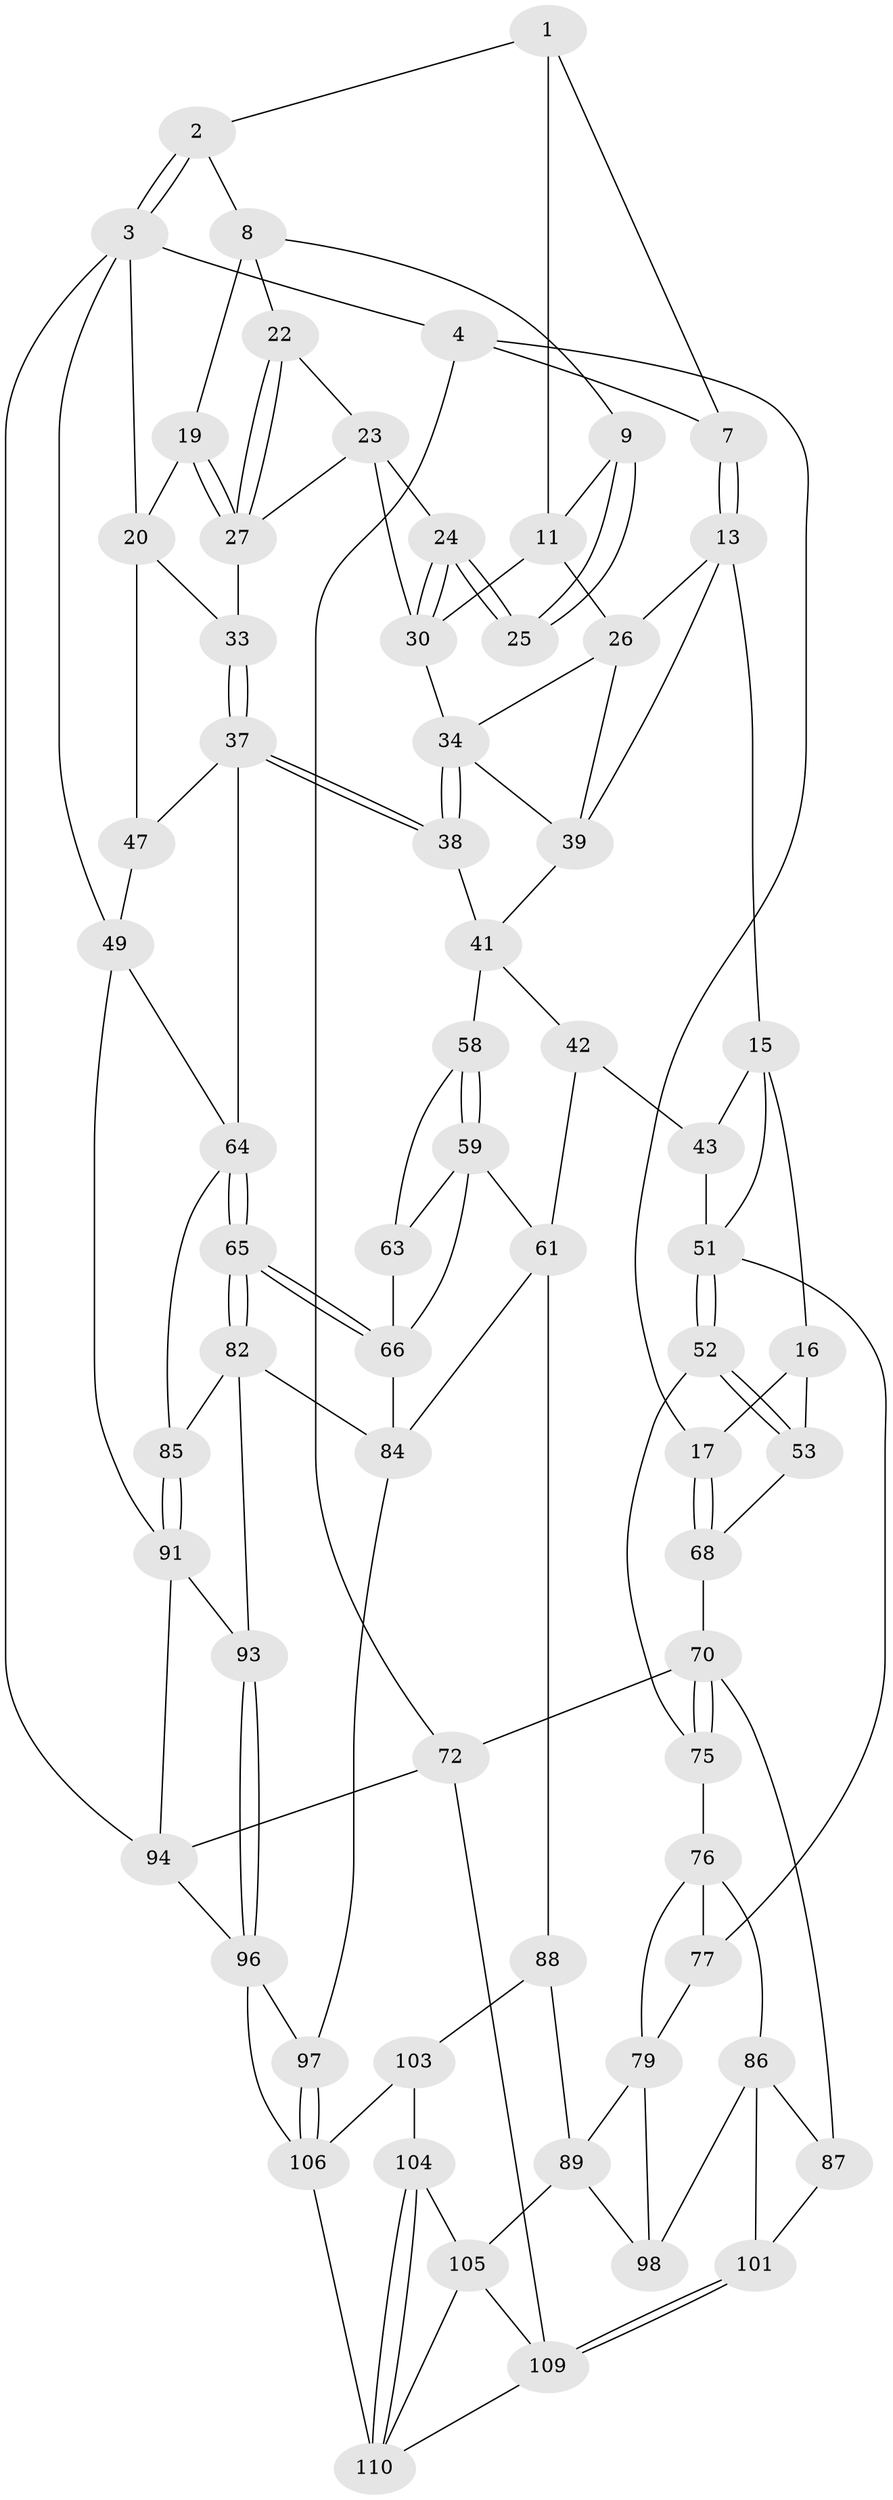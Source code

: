 // original degree distribution, {3: 0.043859649122807015, 4: 0.23684210526315788, 6: 0.2719298245614035, 5: 0.4473684210526316}
// Generated by graph-tools (version 1.1) at 2025/42/03/06/25 10:42:36]
// undirected, 68 vertices, 143 edges
graph export_dot {
graph [start="1"]
  node [color=gray90,style=filled];
  1 [pos="+0.6208882243857246+0",super="+6"];
  2 [pos="+0.782001722684152+0"];
  3 [pos="+1+0",super="+21"];
  4 [pos="+0+0",super="+5"];
  7 [pos="+0.4132393244407702+0.03355180327009126"];
  8 [pos="+0.7827298328730716+0",super="+18"];
  9 [pos="+0.6959775826787842+0.010009876583379922",super="+10"];
  11 [pos="+0.5906818944463487+0.15625123085049758",super="+12"];
  13 [pos="+0.3833645466945541+0.14686060668899967",super="+14"];
  15 [pos="+0.28318534600429984+0.181017693328986",super="+44"];
  16 [pos="+0+0"];
  17 [pos="+0+0"];
  19 [pos="+0.9418149279361819+0.1431436015447952"];
  20 [pos="+0.9666626825367348+0.15197281763438175",super="+32"];
  22 [pos="+0.8042305432320845+0.06708262045345631"];
  23 [pos="+0.7614572639360284+0.11816005914651578",super="+29"];
  24 [pos="+0.7284194079385803+0.13746229161447507"];
  25 [pos="+0.7224742835789882+0.1282026873107775"];
  26 [pos="+0.5280959360541764+0.1636958894637074",super="+36"];
  27 [pos="+0.8295354080415577+0.20385046580362523",super="+28"];
  30 [pos="+0.7026053714365906+0.1978945228752524",super="+31"];
  33 [pos="+0.8339572051469489+0.27109790701380276"];
  34 [pos="+0.6801423284411257+0.292655534620633",super="+35"];
  37 [pos="+0.7207949685232888+0.3752185364236669",super="+48"];
  38 [pos="+0.6957471734571296+0.35948872484840577",super="+45"];
  39 [pos="+0.5110788999401471+0.27970439215746634",super="+40"];
  41 [pos="+0.4931586156071848+0.3572807072112073",super="+46"];
  42 [pos="+0.47829754006766423+0.362878203016956",super="+57"];
  43 [pos="+0.3726918952371329+0.37165685933482345",super="+55"];
  47 [pos="+0.9281760508105702+0.3222140652686127"];
  49 [pos="+1+0.47308088743971655",super="+50"];
  51 [pos="+0.16646932188899521+0.4433098628625258",super="+56"];
  52 [pos="+0.16055959911102605+0.44111988235441185",super="+74"];
  53 [pos="+0.14901863090189227+0.4264917775406965",super="+54"];
  58 [pos="+0.5251448283016961+0.49189195266178937"];
  59 [pos="+0.5253918347261199+0.5207696942377482",super="+60"];
  61 [pos="+0.4049246384724693+0.6715228013010305",super="+62"];
  63 [pos="+0.6070077699138371+0.45172743815341615",super="+67"];
  64 [pos="+0.771735820336948+0.48930493236566436",super="+73"];
  65 [pos="+0.7517176063198882+0.5141047030134147"];
  66 [pos="+0.6655245869827379+0.5346069177371331",super="+81"];
  68 [pos="+0+0.27945501746670826",super="+69"];
  70 [pos="+0+0.497025903379839",super="+71"];
  72 [pos="+0+1"];
  75 [pos="+0+0.4987013534559868"];
  76 [pos="+0.02199304286088207+0.5690936976194121",super="+80"];
  77 [pos="+0.03548938599116343+0.5605778101644227",super="+78"];
  79 [pos="+0.09622145154462355+0.6950259711643197",super="+90"];
  82 [pos="+0.7384081097650785+0.6414392109850386",super="+83"];
  84 [pos="+0.6268873499668242+0.6910219701032478",super="+95"];
  85 [pos="+0.8858498170785687+0.6468187169905288"];
  86 [pos="+0.04813957753803993+0.7057153529373639",super="+99"];
  87 [pos="+0+0.7277718706890649"];
  88 [pos="+0.22751799614435037+0.7398467258126993",super="+102"];
  89 [pos="+0.20416771933077696+0.7416526762293447",super="+100"];
  91 [pos="+1+0.7487486031450691",super="+92"];
  93 [pos="+0.8131666006700757+0.8224991047890698"];
  94 [pos="+1+1"];
  96 [pos="+0.7375080969451497+0.9465116318287029",super="+114"];
  97 [pos="+0.47069309277899585+0.7674739546229965"];
  98 [pos="+0.07802775462558492+0.8396523149671469"];
  101 [pos="+0.051090364563985566+0.8739212682093379"];
  103 [pos="+0.23717955299562318+0.8928526251795696",super="+107"];
  104 [pos="+0.21498267987730885+0.8991417242935298"];
  105 [pos="+0.15462064098913972+0.8623651208610517",super="+108"];
  106 [pos="+0.37440101664892983+1",super="+111"];
  109 [pos="+0.05713556832182907+0.9327724142586911",super="+113"];
  110 [pos="+0.18847426392576494+0.952128645381896",super="+112"];
  1 -- 2;
  1 -- 11;
  1 -- 7;
  2 -- 3;
  2 -- 3;
  2 -- 8;
  3 -- 4;
  3 -- 94;
  3 -- 49;
  3 -- 20;
  4 -- 17;
  4 -- 72;
  4 -- 7;
  7 -- 13;
  7 -- 13;
  8 -- 9;
  8 -- 19;
  8 -- 22;
  9 -- 25 [weight=2];
  9 -- 25;
  9 -- 11;
  11 -- 26;
  11 -- 30;
  13 -- 26;
  13 -- 15;
  13 -- 39;
  15 -- 16;
  15 -- 51;
  15 -- 43;
  16 -- 17;
  16 -- 53;
  17 -- 68;
  17 -- 68;
  19 -- 20;
  19 -- 27;
  19 -- 27;
  20 -- 33;
  20 -- 47;
  22 -- 23;
  22 -- 27;
  22 -- 27;
  23 -- 24;
  23 -- 27;
  23 -- 30;
  24 -- 25;
  24 -- 25;
  24 -- 30;
  24 -- 30;
  26 -- 34;
  26 -- 39;
  27 -- 33;
  30 -- 34;
  33 -- 37;
  33 -- 37;
  34 -- 38;
  34 -- 38;
  34 -- 39;
  37 -- 38;
  37 -- 38;
  37 -- 64;
  37 -- 47;
  38 -- 41;
  39 -- 41;
  41 -- 42;
  41 -- 58;
  42 -- 43 [weight=2];
  42 -- 61;
  43 -- 51;
  47 -- 49;
  49 -- 91;
  49 -- 64;
  51 -- 52;
  51 -- 52;
  51 -- 77;
  52 -- 53;
  52 -- 53;
  52 -- 75;
  53 -- 68 [weight=2];
  58 -- 59;
  58 -- 59;
  58 -- 63;
  59 -- 61;
  59 -- 63;
  59 -- 66;
  61 -- 84;
  61 -- 88;
  63 -- 66;
  64 -- 65;
  64 -- 65;
  64 -- 85;
  65 -- 66;
  65 -- 66;
  65 -- 82;
  65 -- 82;
  66 -- 84;
  68 -- 70;
  70 -- 75;
  70 -- 75;
  70 -- 72;
  70 -- 87;
  72 -- 94;
  72 -- 109;
  75 -- 76;
  76 -- 77;
  76 -- 86;
  76 -- 79;
  77 -- 79;
  79 -- 89;
  79 -- 98;
  82 -- 85;
  82 -- 84;
  82 -- 93;
  84 -- 97;
  85 -- 91;
  85 -- 91;
  86 -- 87;
  86 -- 98;
  86 -- 101;
  87 -- 101;
  88 -- 89;
  88 -- 103 [weight=2];
  89 -- 98;
  89 -- 105;
  91 -- 93;
  91 -- 94;
  93 -- 96;
  93 -- 96;
  94 -- 96;
  96 -- 97;
  96 -- 106;
  97 -- 106;
  97 -- 106;
  101 -- 109;
  101 -- 109;
  103 -- 104;
  103 -- 106;
  104 -- 105;
  104 -- 110;
  104 -- 110;
  105 -- 109;
  105 -- 110;
  106 -- 110;
  109 -- 110;
}
